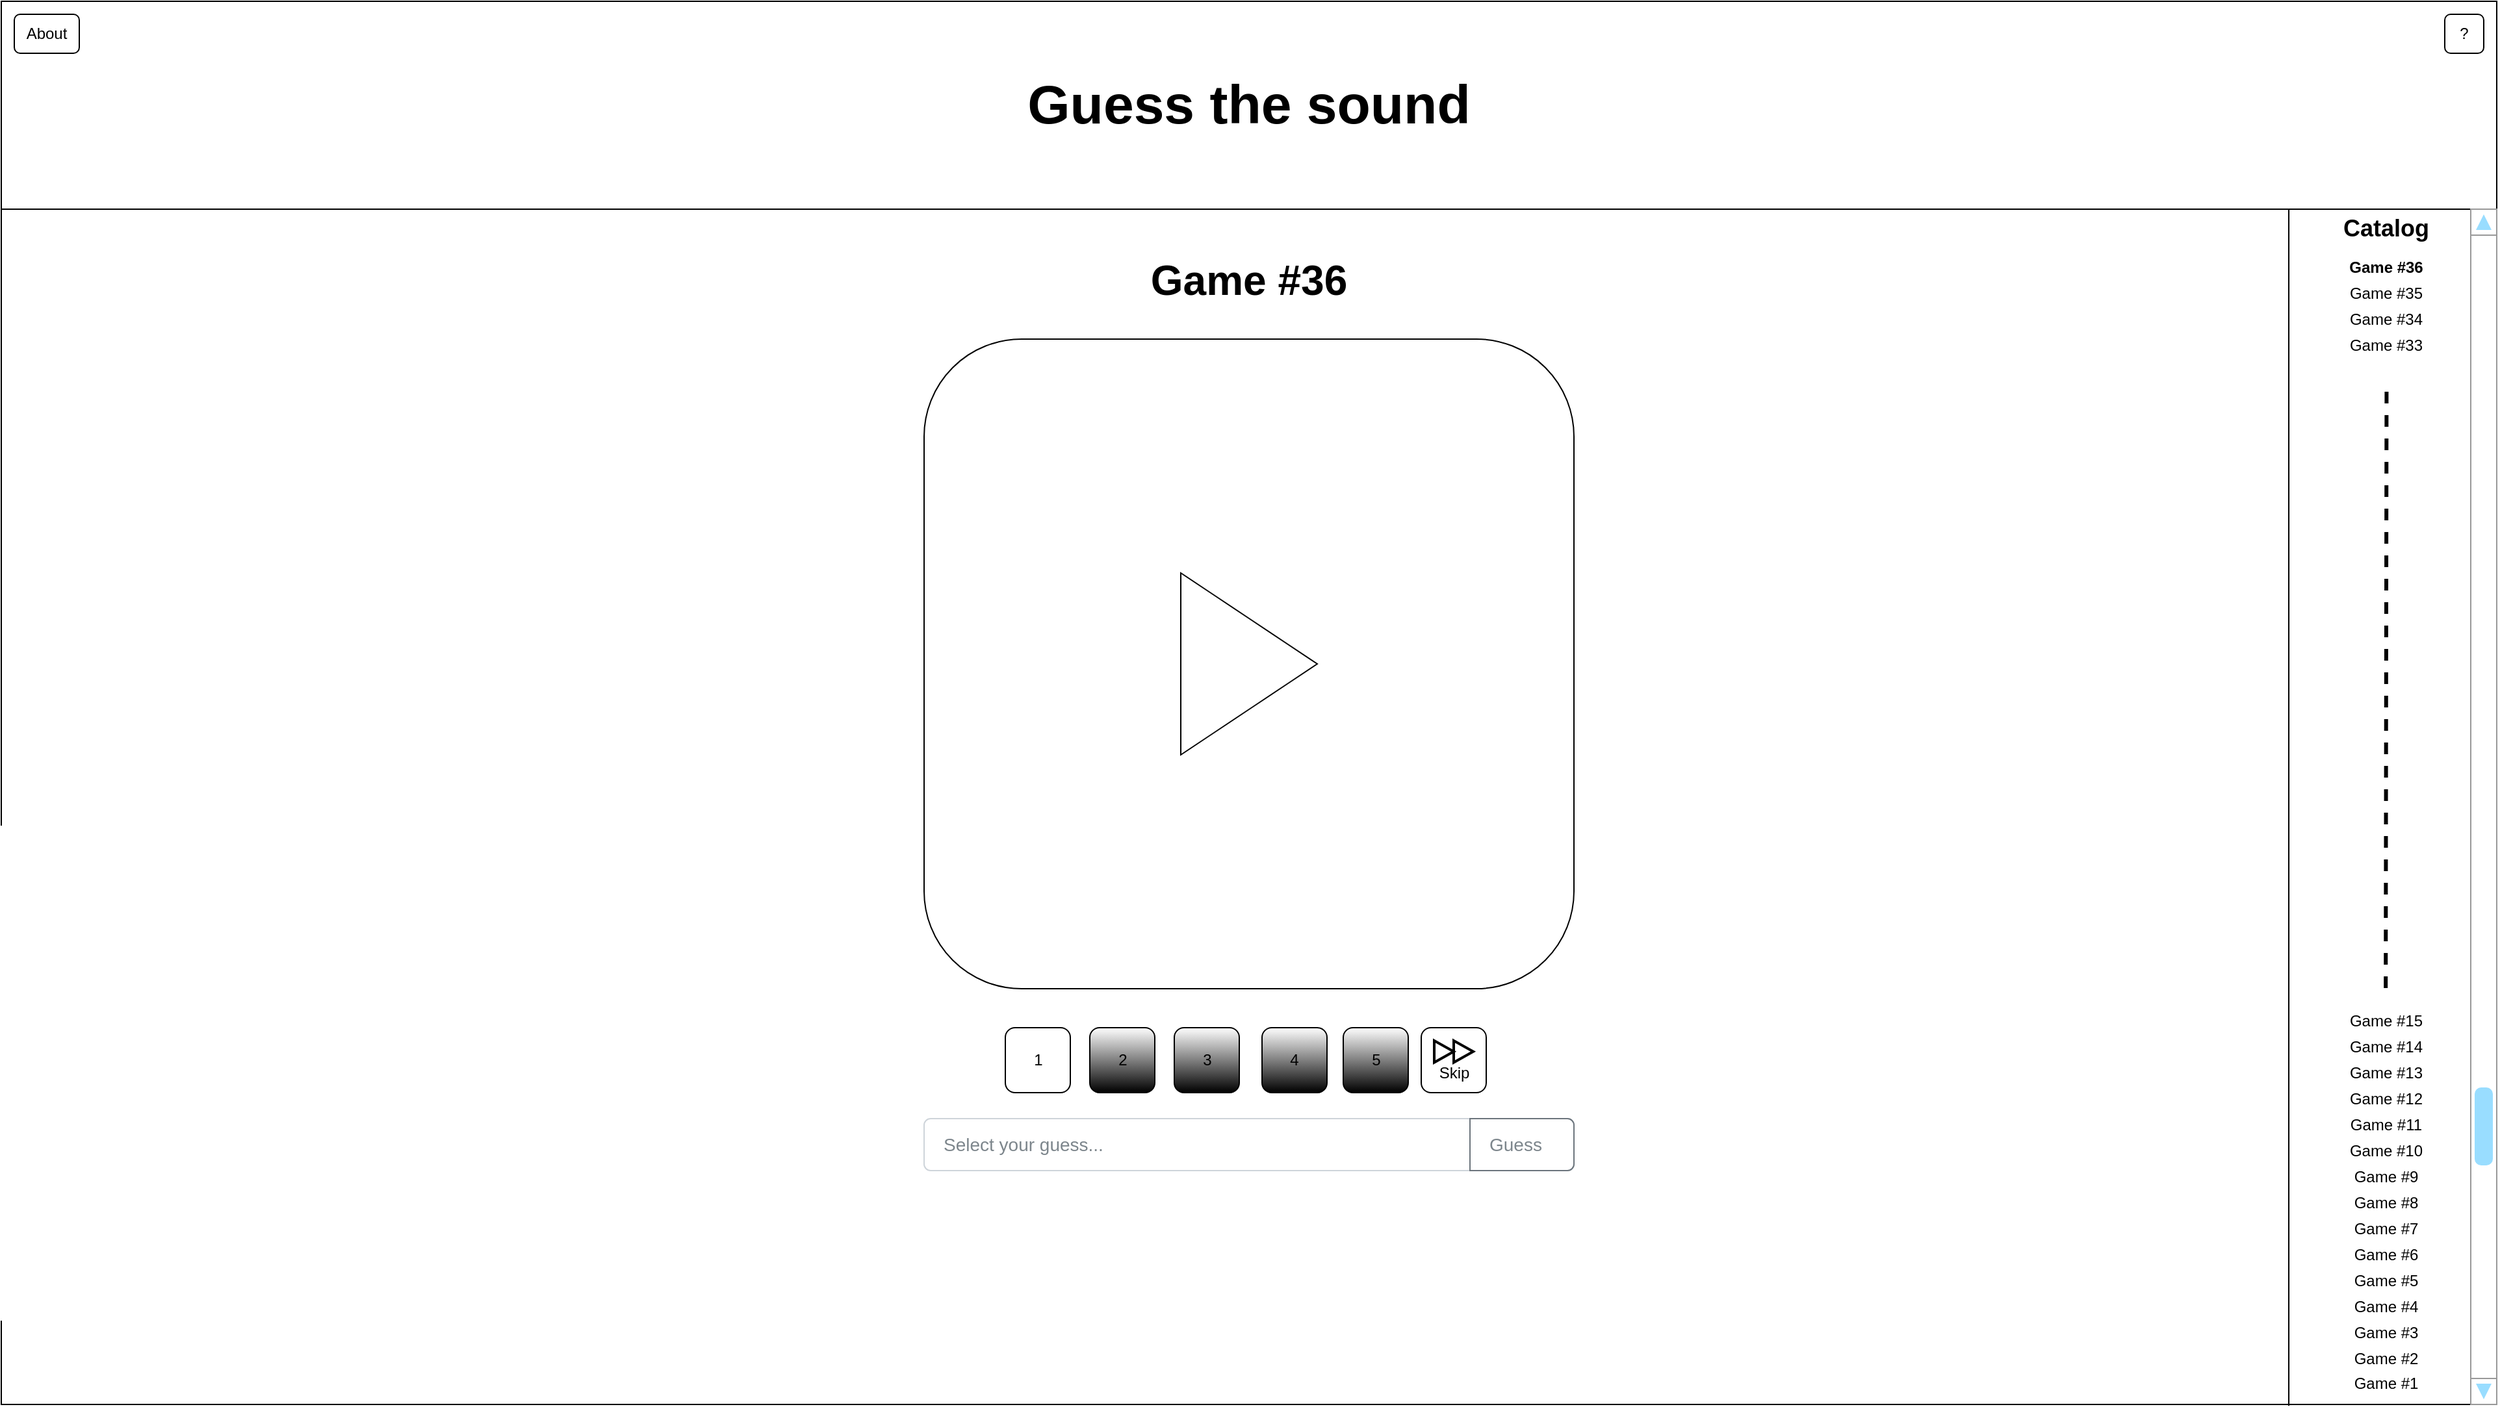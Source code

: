 <mxfile version="21.6.8" type="device">
  <diagram name="Page-1" id="jQvipmFk_B9CGzEsSzwP">
    <mxGraphModel dx="2358" dy="1442" grid="1" gridSize="10" guides="1" tooltips="1" connect="1" arrows="1" fold="1" page="1" pageScale="1" pageWidth="1600" pageHeight="900" math="0" shadow="0">
      <root>
        <mxCell id="0" />
        <mxCell id="1" parent="0" />
        <mxCell id="ByLfQHCx08To6VH-ZPBJ-1" value="" style="rounded=0;whiteSpace=wrap;html=1;" vertex="1" parent="1">
          <mxGeometry width="1920" height="1080" as="geometry" />
        </mxCell>
        <mxCell id="ByLfQHCx08To6VH-ZPBJ-3" value="" style="endArrow=none;html=1;rounded=0;" edge="1" parent="1">
          <mxGeometry width="50" height="50" relative="1" as="geometry">
            <mxPoint y="160" as="sourcePoint" />
            <mxPoint x="1920" y="160" as="targetPoint" />
          </mxGeometry>
        </mxCell>
        <mxCell id="ByLfQHCx08To6VH-ZPBJ-4" value="&lt;font style=&quot;font-size: 42px;&quot;&gt;&lt;b&gt;Guess the sound&lt;/b&gt;&lt;/font&gt;" style="text;html=1;strokeColor=none;fillColor=none;align=center;verticalAlign=middle;whiteSpace=wrap;rounded=0;" vertex="1" parent="1">
          <mxGeometry x="685" y="10" width="550" height="140" as="geometry" />
        </mxCell>
        <mxCell id="ByLfQHCx08To6VH-ZPBJ-5" value="About" style="rounded=1;whiteSpace=wrap;html=1;" vertex="1" parent="1">
          <mxGeometry x="10" y="10" width="50" height="30" as="geometry" />
        </mxCell>
        <mxCell id="ByLfQHCx08To6VH-ZPBJ-6" value="?" style="rounded=1;whiteSpace=wrap;html=1;fontStyle=0" vertex="1" parent="1">
          <mxGeometry x="1880" y="10" width="30" height="30" as="geometry" />
        </mxCell>
        <mxCell id="ByLfQHCx08To6VH-ZPBJ-7" value="" style="rounded=1;whiteSpace=wrap;html=1;" vertex="1" parent="1">
          <mxGeometry x="710" y="260" width="500" height="500" as="geometry" />
        </mxCell>
        <mxCell id="ByLfQHCx08To6VH-ZPBJ-8" value="" style="triangle;whiteSpace=wrap;html=1;" vertex="1" parent="1">
          <mxGeometry x="907.5" y="440" width="105" height="140" as="geometry" />
        </mxCell>
        <mxCell id="ByLfQHCx08To6VH-ZPBJ-9" value="1" style="rounded=1;whiteSpace=wrap;html=1;" vertex="1" parent="1">
          <mxGeometry x="772.5" y="790" width="50" height="50" as="geometry" />
        </mxCell>
        <mxCell id="ByLfQHCx08To6VH-ZPBJ-10" value="2" style="rounded=1;whiteSpace=wrap;html=1;gradientColor=default;" vertex="1" parent="1">
          <mxGeometry x="837.5" y="790" width="50" height="50" as="geometry" />
        </mxCell>
        <mxCell id="ByLfQHCx08To6VH-ZPBJ-11" value="3" style="rounded=1;whiteSpace=wrap;html=1;gradientColor=default;" vertex="1" parent="1">
          <mxGeometry x="902.5" y="790" width="50" height="50" as="geometry" />
        </mxCell>
        <mxCell id="ByLfQHCx08To6VH-ZPBJ-12" value="4" style="rounded=1;whiteSpace=wrap;html=1;gradientColor=default;" vertex="1" parent="1">
          <mxGeometry x="970" y="790" width="50" height="50" as="geometry" />
        </mxCell>
        <mxCell id="ByLfQHCx08To6VH-ZPBJ-13" value="5" style="rounded=1;whiteSpace=wrap;html=1;gradientColor=default;" vertex="1" parent="1">
          <mxGeometry x="1032.5" y="790" width="50" height="50" as="geometry" />
        </mxCell>
        <mxCell id="ByLfQHCx08To6VH-ZPBJ-17" value="Select your guess..." style="html=1;shadow=0;dashed=0;shape=mxgraph.bootstrap.rrect;rSize=5;strokeColor=#CED4DA;html=1;whiteSpace=wrap;fillColor=#FFFFFF;fontColor=#7D868C;align=left;spacing=15;fontSize=14;" vertex="1" parent="1">
          <mxGeometry x="710" y="860" width="500" height="40" as="geometry" />
        </mxCell>
        <mxCell id="ByLfQHCx08To6VH-ZPBJ-20" value="Guess" style="html=1;shadow=0;dashed=0;shape=mxgraph.bootstrap.rightButton;strokeColor=#6C757D;gradientColor=inherit;fontColor=inherit;fillColor=#ffffff;rSize=5;perimeter=none;whiteSpace=wrap;resizeHeight=1;fontSize=14;align=left;spacing=15;" vertex="1" parent="ByLfQHCx08To6VH-ZPBJ-17">
          <mxGeometry x="1" width="80" height="40" relative="1" as="geometry">
            <mxPoint x="-80" as="offset" />
          </mxGeometry>
        </mxCell>
        <mxCell id="ByLfQHCx08To6VH-ZPBJ-22" value="" style="rounded=1;whiteSpace=wrap;html=1;" vertex="1" parent="1">
          <mxGeometry x="1092.5" y="790" width="50" height="50" as="geometry" />
        </mxCell>
        <mxCell id="ByLfQHCx08To6VH-ZPBJ-23" value="" style="html=1;verticalLabelPosition=bottom;align=center;labelBackgroundColor=#ffffff;verticalAlign=top;strokeWidth=2;strokeColor=#000000;shadow=0;dashed=0;shape=mxgraph.ios7.icons.forward;" vertex="1" parent="1">
          <mxGeometry x="1102.5" y="800" width="30" height="16.8" as="geometry" />
        </mxCell>
        <mxCell id="ByLfQHCx08To6VH-ZPBJ-24" value="Skip&lt;br&gt;" style="text;html=1;strokeColor=none;fillColor=none;align=center;verticalAlign=middle;whiteSpace=wrap;rounded=0;" vertex="1" parent="1">
          <mxGeometry x="1087.5" y="810" width="60" height="30" as="geometry" />
        </mxCell>
        <mxCell id="ByLfQHCx08To6VH-ZPBJ-25" value="" style="endArrow=none;html=1;rounded=0;" edge="1" parent="1">
          <mxGeometry width="50" height="50" relative="1" as="geometry">
            <mxPoint x="1760" y="1081" as="sourcePoint" />
            <mxPoint x="1760" y="160" as="targetPoint" />
          </mxGeometry>
        </mxCell>
        <mxCell id="ByLfQHCx08To6VH-ZPBJ-27" value="&lt;b&gt;&lt;font style=&quot;font-size: 18px;&quot;&gt;Catalog&lt;/font&gt;&lt;/b&gt;" style="text;html=1;strokeColor=none;fillColor=none;align=center;verticalAlign=middle;whiteSpace=wrap;rounded=0;" vertex="1" parent="1">
          <mxGeometry x="1790" y="160" width="90" height="30" as="geometry" />
        </mxCell>
        <mxCell id="ByLfQHCx08To6VH-ZPBJ-28" value="Game #36" style="text;html=1;strokeColor=none;fillColor=none;align=center;verticalAlign=middle;whiteSpace=wrap;rounded=0;fontStyle=1" vertex="1" parent="1">
          <mxGeometry x="1805" y="190" width="60" height="30" as="geometry" />
        </mxCell>
        <mxCell id="ByLfQHCx08To6VH-ZPBJ-29" value="" style="verticalLabelPosition=bottom;shadow=0;dashed=0;align=center;html=1;verticalAlign=top;strokeWidth=1;shape=mxgraph.mockup.navigation.scrollBar;strokeColor=#999999;barPos=20;fillColor2=#99ddff;strokeColor2=none;direction=north;" vertex="1" parent="1">
          <mxGeometry x="1900" y="160" width="20" height="920" as="geometry" />
        </mxCell>
        <mxCell id="ByLfQHCx08To6VH-ZPBJ-51" value="Game #8" style="text;html=1;strokeColor=none;fillColor=none;align=center;verticalAlign=middle;whiteSpace=wrap;rounded=0;" vertex="1" parent="1">
          <mxGeometry x="1805" y="910" width="60" height="30" as="geometry" />
        </mxCell>
        <mxCell id="ByLfQHCx08To6VH-ZPBJ-52" value="Game #7" style="text;html=1;strokeColor=none;fillColor=none;align=center;verticalAlign=middle;whiteSpace=wrap;rounded=0;" vertex="1" parent="1">
          <mxGeometry x="1805" y="930" width="60" height="30" as="geometry" />
        </mxCell>
        <mxCell id="ByLfQHCx08To6VH-ZPBJ-53" value="Game #6" style="text;html=1;strokeColor=none;fillColor=none;align=center;verticalAlign=middle;whiteSpace=wrap;rounded=0;" vertex="1" parent="1">
          <mxGeometry x="1805" y="950" width="60" height="30" as="geometry" />
        </mxCell>
        <mxCell id="ByLfQHCx08To6VH-ZPBJ-54" value="Game #5" style="text;html=1;strokeColor=none;fillColor=none;align=center;verticalAlign=middle;whiteSpace=wrap;rounded=0;" vertex="1" parent="1">
          <mxGeometry x="1805" y="970" width="60" height="30" as="geometry" />
        </mxCell>
        <mxCell id="ByLfQHCx08To6VH-ZPBJ-55" value="Game #4" style="text;html=1;strokeColor=none;fillColor=none;align=center;verticalAlign=middle;whiteSpace=wrap;rounded=0;" vertex="1" parent="1">
          <mxGeometry x="1805" y="990" width="60" height="30" as="geometry" />
        </mxCell>
        <mxCell id="ByLfQHCx08To6VH-ZPBJ-56" value="Game #3" style="text;html=1;strokeColor=none;fillColor=none;align=center;verticalAlign=middle;whiteSpace=wrap;rounded=0;" vertex="1" parent="1">
          <mxGeometry x="1805" y="1010" width="60" height="30" as="geometry" />
        </mxCell>
        <mxCell id="ByLfQHCx08To6VH-ZPBJ-57" value="Game #2" style="text;html=1;strokeColor=none;fillColor=none;align=center;verticalAlign=middle;whiteSpace=wrap;rounded=0;" vertex="1" parent="1">
          <mxGeometry x="1805" y="1030" width="60" height="30" as="geometry" />
        </mxCell>
        <mxCell id="ByLfQHCx08To6VH-ZPBJ-58" value="Game #15" style="text;html=1;strokeColor=none;fillColor=none;align=center;verticalAlign=middle;whiteSpace=wrap;rounded=0;" vertex="1" parent="1">
          <mxGeometry x="1805" y="770" width="60" height="30" as="geometry" />
        </mxCell>
        <mxCell id="ByLfQHCx08To6VH-ZPBJ-59" value="Game #14" style="text;html=1;strokeColor=none;fillColor=none;align=center;verticalAlign=middle;whiteSpace=wrap;rounded=0;" vertex="1" parent="1">
          <mxGeometry x="1805" y="790" width="60" height="30" as="geometry" />
        </mxCell>
        <mxCell id="ByLfQHCx08To6VH-ZPBJ-60" value="Game #13" style="text;html=1;strokeColor=none;fillColor=none;align=center;verticalAlign=middle;whiteSpace=wrap;rounded=0;" vertex="1" parent="1">
          <mxGeometry x="1805" y="810" width="60" height="30" as="geometry" />
        </mxCell>
        <mxCell id="ByLfQHCx08To6VH-ZPBJ-61" value="Game #12" style="text;html=1;strokeColor=none;fillColor=none;align=center;verticalAlign=middle;whiteSpace=wrap;rounded=0;" vertex="1" parent="1">
          <mxGeometry x="1805" y="830" width="60" height="30" as="geometry" />
        </mxCell>
        <mxCell id="ByLfQHCx08To6VH-ZPBJ-62" value="Game #11" style="text;html=1;strokeColor=none;fillColor=none;align=center;verticalAlign=middle;whiteSpace=wrap;rounded=0;" vertex="1" parent="1">
          <mxGeometry x="1805" y="850" width="60" height="30" as="geometry" />
        </mxCell>
        <mxCell id="ByLfQHCx08To6VH-ZPBJ-63" value="Game #10" style="text;html=1;strokeColor=none;fillColor=none;align=center;verticalAlign=middle;whiteSpace=wrap;rounded=0;" vertex="1" parent="1">
          <mxGeometry x="1805" y="870" width="60" height="30" as="geometry" />
        </mxCell>
        <mxCell id="ByLfQHCx08To6VH-ZPBJ-64" value="Game #9" style="text;html=1;strokeColor=none;fillColor=none;align=center;verticalAlign=middle;whiteSpace=wrap;rounded=0;" vertex="1" parent="1">
          <mxGeometry x="1805" y="890" width="60" height="30" as="geometry" />
        </mxCell>
        <mxCell id="ByLfQHCx08To6VH-ZPBJ-86" value="Game #35" style="text;html=1;strokeColor=none;fillColor=none;align=center;verticalAlign=middle;whiteSpace=wrap;rounded=0;" vertex="1" parent="1">
          <mxGeometry x="1805" y="210" width="60" height="30" as="geometry" />
        </mxCell>
        <mxCell id="ByLfQHCx08To6VH-ZPBJ-87" value="Game #34" style="text;html=1;strokeColor=none;fillColor=none;align=center;verticalAlign=middle;whiteSpace=wrap;rounded=0;" vertex="1" parent="1">
          <mxGeometry x="1805" y="230" width="60" height="30" as="geometry" />
        </mxCell>
        <mxCell id="ByLfQHCx08To6VH-ZPBJ-88" value="Game #33" style="text;html=1;strokeColor=none;fillColor=none;align=center;verticalAlign=middle;whiteSpace=wrap;rounded=0;" vertex="1" parent="1">
          <mxGeometry x="1805" y="250" width="60" height="30" as="geometry" />
        </mxCell>
        <mxCell id="ByLfQHCx08To6VH-ZPBJ-93" value="Game #1" style="text;html=1;strokeColor=none;fillColor=none;align=center;verticalAlign=middle;whiteSpace=wrap;rounded=0;" vertex="1" parent="1">
          <mxGeometry x="1805" y="1049" width="60" height="30" as="geometry" />
        </mxCell>
        <mxCell id="ByLfQHCx08To6VH-ZPBJ-94" value="&lt;font size=&quot;1&quot; style=&quot;&quot;&gt;&lt;b style=&quot;font-size: 32px;&quot;&gt;Game #36&lt;/b&gt;&lt;/font&gt;" style="text;html=1;strokeColor=none;fillColor=none;align=center;verticalAlign=middle;whiteSpace=wrap;rounded=0;" vertex="1" parent="1">
          <mxGeometry x="685" y="180" width="550" height="70" as="geometry" />
        </mxCell>
        <mxCell id="ByLfQHCx08To6VH-ZPBJ-95" value="" style="endArrow=none;dashed=1;html=1;rounded=0;exitX=0.958;exitY=0.694;exitDx=0;exitDy=0;exitPerimeter=0;strokeWidth=3;" edge="1" parent="1">
          <mxGeometry width="50" height="50" relative="1" as="geometry">
            <mxPoint x="1834.58" y="759.52" as="sourcePoint" />
            <mxPoint x="1835.22" y="300" as="targetPoint" />
          </mxGeometry>
        </mxCell>
      </root>
    </mxGraphModel>
  </diagram>
</mxfile>
